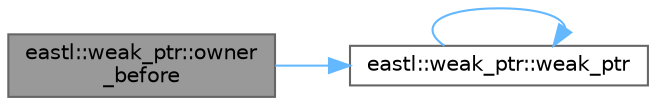 digraph "eastl::weak_ptr::owner_before"
{
 // LATEX_PDF_SIZE
  bgcolor="transparent";
  edge [fontname=Helvetica,fontsize=10,labelfontname=Helvetica,labelfontsize=10];
  node [fontname=Helvetica,fontsize=10,shape=box,height=0.2,width=0.4];
  rankdir="LR";
  Node1 [id="Node000001",label="eastl::weak_ptr::owner\l_before",height=0.2,width=0.4,color="gray40", fillcolor="grey60", style="filled", fontcolor="black",tooltip=" "];
  Node1 -> Node2 [id="edge3_Node000001_Node000002",color="steelblue1",style="solid",tooltip=" "];
  Node2 [id="Node000002",label="eastl::weak_ptr::weak_ptr",height=0.2,width=0.4,color="grey40", fillcolor="white", style="filled",URL="$classeastl_1_1weak__ptr.html#a27df6e2a1650d985bdeda33f0303c83f",tooltip=" "];
  Node2 -> Node2 [id="edge4_Node000002_Node000002",color="steelblue1",style="solid",tooltip=" "];
}
